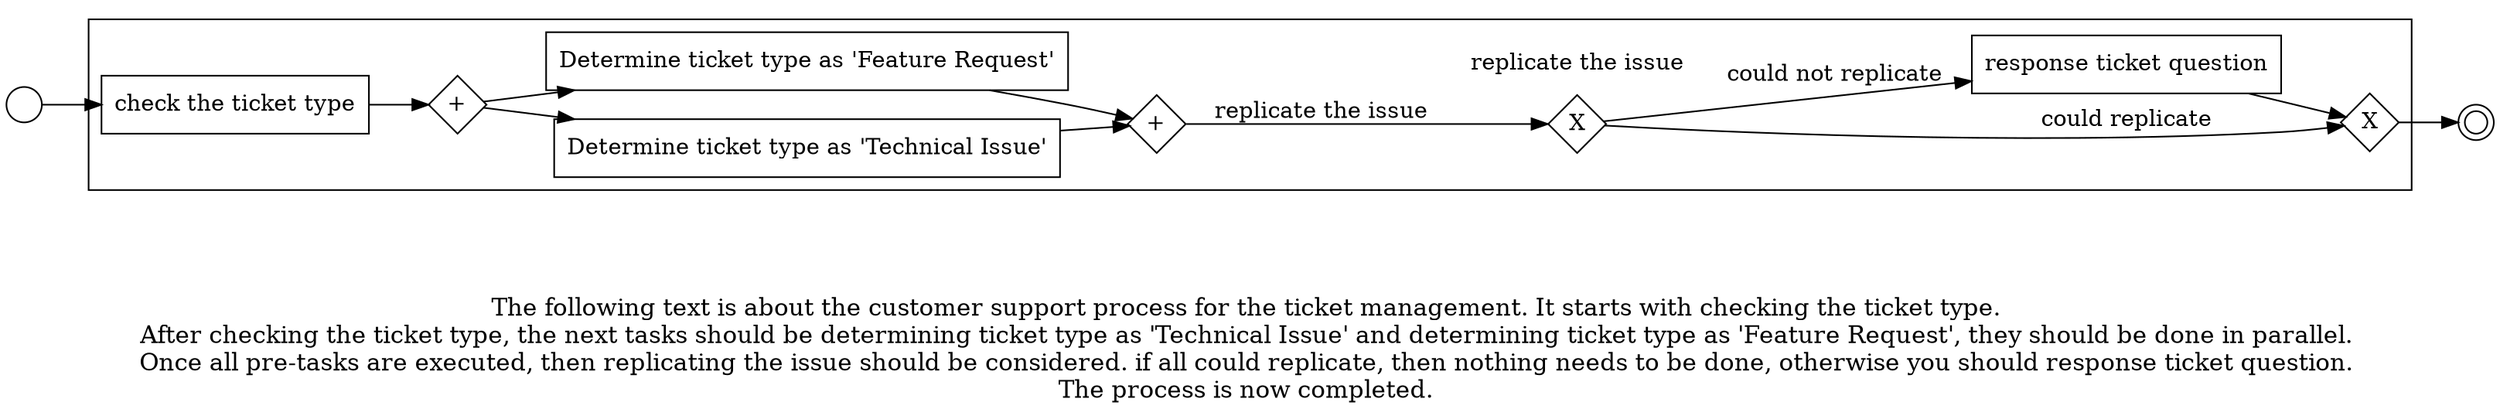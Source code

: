 digraph customer_support_process_for_the_ticket_management_35 {
	graph [rankdir=LR]
	START_NODE [label="" shape=circle width=0.3]
	subgraph CLUSTER_0 {
		"check the ticket type" [shape=box]
		"AND_SPLIT--2. Ticket type_7DI8" [label="+" fixedsize=true shape=diamond width=0.5]
		"check the ticket type" -> "AND_SPLIT--2. Ticket type_7DI8"
		"Determine ticket type as 'Technical Issue'" [shape=box]
		"AND_SPLIT--2. Ticket type_7DI8" -> "Determine ticket type as 'Technical Issue'"
		"Determine ticket type as 'Feature Request'" [shape=box]
		"AND_SPLIT--2. Ticket type_7DI8" -> "Determine ticket type as 'Feature Request'"
		"AND_JOIN--2. Ticket type_7DI8" [label="+" fixedsize=true shape=diamond width=0.5]
		"Determine ticket type as 'Technical Issue'" -> "AND_JOIN--2. Ticket type_7DI8"
		"Determine ticket type as 'Feature Request'" -> "AND_JOIN--2. Ticket type_7DI8"
		subgraph "CLUSTER_XOR_3. Ticket Action_B2N9" {
			color=white label="replicate the issue"
			"XOR_SPLIT--replicate the issue_2QB2" [label=X fixedsize=true shape=diamond width=0.5]
		}
		"AND_JOIN--2. Ticket type_7DI8" -> "XOR_SPLIT--replicate the issue_2QB2" [label="replicate the issue"]
		"XOR_SPLIT--replicate the issue_2QB2" -> "XOR_JOIN--replicate the issue_2QB2" [label="could replicate"]
		"response ticket question" [shape=box]
		"XOR_SPLIT--replicate the issue_2QB2" -> "response ticket question" [label="could not replicate"]
		"XOR_JOIN--replicate the issue_2QB2" [label=X fixedsize=true shape=diamond width=0.5]
		"response ticket question" -> "XOR_JOIN--replicate the issue_2QB2"
	}
	START_NODE -> "check the ticket type"
	END_NODE [label="" shape=doublecircle width=0.2]
	"XOR_JOIN--replicate the issue_2QB2" -> END_NODE
	fontsize=15 label="\n\n
The following text is about the customer support process for the ticket management. It starts with checking the ticket type. 
After checking the ticket type, the next tasks should be determining ticket type as 'Technical Issue' and determining ticket type as 'Feature Request', they should be done in parallel. 
Once all pre-tasks are executed, then replicating the issue should be considered. if all could replicate, then nothing needs to be done, otherwise you should response ticket question. 
The process is now completed. 
"
}
